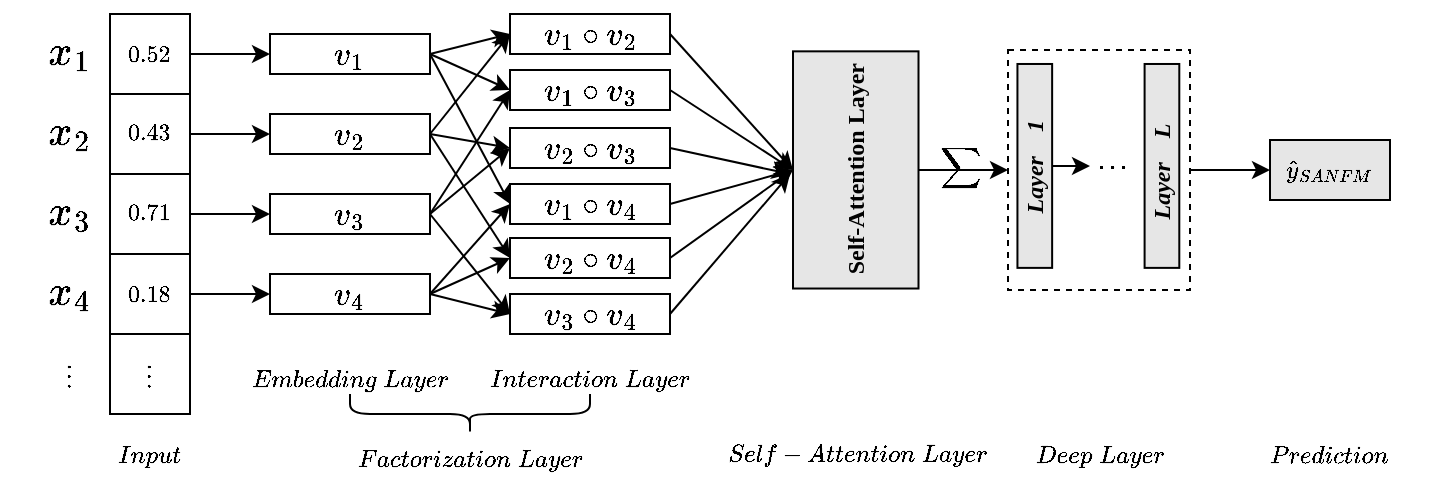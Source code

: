 <mxfile version="17.1.3" type="github">
  <diagram id="26pQuWGznM4Nc8gJCP6m" name="Page-1">
    <mxGraphModel dx="1248" dy="677" grid="0" gridSize="10" guides="1" tooltips="1" connect="1" arrows="1" fold="1" page="1" pageScale="1" pageWidth="827" pageHeight="1169" math="1" shadow="0">
      <root>
        <mxCell id="0" />
        <mxCell id="1" parent="0" />
        <mxCell id="oOmBWD5v_Np9IudHWEEX-62" value="&lt;font style=&quot;font-size: 12px&quot;&gt;$$\sum&amp;nbsp;$$&lt;/font&gt;" style="rounded=0;whiteSpace=wrap;html=1;dashed=1;strokeColor=none;fillColor=none;" parent="1" vertex="1">
          <mxGeometry x="530" y="302" width="30" height="30" as="geometry" />
        </mxCell>
        <mxCell id="oOmBWD5v_Np9IudHWEEX-3" value="&lt;font style=&quot;font-size: 18px&quot;&gt;$$x_1$$&lt;/font&gt;" style="rounded=0;whiteSpace=wrap;html=1;dashed=1;strokeColor=none;fillColor=none;" parent="1" vertex="1">
          <mxGeometry x="80" y="240" width="40" height="40" as="geometry" />
        </mxCell>
        <mxCell id="oOmBWD5v_Np9IudHWEEX-13" style="edgeStyle=orthogonalEdgeStyle;rounded=0;orthogonalLoop=1;jettySize=auto;html=1;entryX=0;entryY=0.5;entryDx=0;entryDy=0;fontSize=18;" parent="1" source="oOmBWD5v_Np9IudHWEEX-1" target="oOmBWD5v_Np9IudHWEEX-12" edge="1">
          <mxGeometry relative="1" as="geometry" />
        </mxCell>
        <mxCell id="oOmBWD5v_Np9IudHWEEX-1" value="&lt;font style=&quot;font-size: 10px&quot;&gt;$$0.52$$&lt;/font&gt;" style="rounded=0;whiteSpace=wrap;html=1;fillColor=none;" parent="1" vertex="1">
          <mxGeometry x="120" y="240" width="40" height="40" as="geometry" />
        </mxCell>
        <mxCell id="oOmBWD5v_Np9IudHWEEX-4" value="&lt;font style=&quot;font-size: 18px&quot;&gt;$$x_2$$&lt;/font&gt;" style="rounded=0;whiteSpace=wrap;html=1;dashed=1;strokeColor=none;fillColor=none;" parent="1" vertex="1">
          <mxGeometry x="80" y="280" width="40" height="40" as="geometry" />
        </mxCell>
        <mxCell id="oOmBWD5v_Np9IudHWEEX-23" style="edgeStyle=orthogonalEdgeStyle;rounded=0;orthogonalLoop=1;jettySize=auto;html=1;entryX=0;entryY=0.5;entryDx=0;entryDy=0;fontSize=14;" parent="1" source="oOmBWD5v_Np9IudHWEEX-5" target="oOmBWD5v_Np9IudHWEEX-16" edge="1">
          <mxGeometry relative="1" as="geometry" />
        </mxCell>
        <mxCell id="oOmBWD5v_Np9IudHWEEX-5" value="&lt;font style=&quot;font-size: 10px&quot;&gt;$$0.43$$&lt;/font&gt;" style="rounded=0;whiteSpace=wrap;html=1;fillColor=none;" parent="1" vertex="1">
          <mxGeometry x="120" y="280" width="40" height="40" as="geometry" />
        </mxCell>
        <mxCell id="oOmBWD5v_Np9IudHWEEX-6" value="&lt;font style=&quot;font-size: 18px&quot;&gt;$$x_3$$&lt;/font&gt;" style="rounded=0;whiteSpace=wrap;html=1;dashed=1;strokeColor=none;fillColor=none;" parent="1" vertex="1">
          <mxGeometry x="80" y="320" width="40" height="40" as="geometry" />
        </mxCell>
        <mxCell id="oOmBWD5v_Np9IudHWEEX-24" style="edgeStyle=orthogonalEdgeStyle;rounded=0;orthogonalLoop=1;jettySize=auto;html=1;entryX=0;entryY=0.5;entryDx=0;entryDy=0;fontSize=14;" parent="1" source="oOmBWD5v_Np9IudHWEEX-7" target="oOmBWD5v_Np9IudHWEEX-17" edge="1">
          <mxGeometry relative="1" as="geometry" />
        </mxCell>
        <mxCell id="oOmBWD5v_Np9IudHWEEX-7" value="&lt;font style=&quot;font-size: 10px&quot;&gt;$$0.71$$&lt;/font&gt;" style="rounded=0;whiteSpace=wrap;html=1;fillColor=none;" parent="1" vertex="1">
          <mxGeometry x="120" y="320" width="40" height="40" as="geometry" />
        </mxCell>
        <mxCell id="oOmBWD5v_Np9IudHWEEX-8" value="&lt;font style=&quot;font-size: 18px&quot;&gt;$$x_4$$&lt;/font&gt;" style="rounded=0;whiteSpace=wrap;html=1;dashed=1;strokeColor=none;fillColor=none;" parent="1" vertex="1">
          <mxGeometry x="80" y="360" width="40" height="40" as="geometry" />
        </mxCell>
        <mxCell id="oOmBWD5v_Np9IudHWEEX-25" style="edgeStyle=orthogonalEdgeStyle;rounded=0;orthogonalLoop=1;jettySize=auto;html=1;entryX=0;entryY=0.5;entryDx=0;entryDy=0;fontSize=14;" parent="1" source="oOmBWD5v_Np9IudHWEEX-9" target="oOmBWD5v_Np9IudHWEEX-18" edge="1">
          <mxGeometry relative="1" as="geometry" />
        </mxCell>
        <mxCell id="oOmBWD5v_Np9IudHWEEX-9" value="&lt;font style=&quot;font-size: 10px&quot;&gt;$$0.18$$&lt;/font&gt;" style="rounded=0;whiteSpace=wrap;html=1;fillColor=none;" parent="1" vertex="1">
          <mxGeometry x="120" y="360" width="40" height="40" as="geometry" />
        </mxCell>
        <mxCell id="oOmBWD5v_Np9IudHWEEX-10" value="&lt;span style=&quot;font-size: 10px&quot;&gt;$$&amp;nbsp;\vdots&amp;nbsp;$$&lt;/span&gt;" style="rounded=0;whiteSpace=wrap;html=1;dashed=1;strokeColor=none;fillColor=none;" parent="1" vertex="1">
          <mxGeometry x="80" y="400" width="40" height="40" as="geometry" />
        </mxCell>
        <mxCell id="oOmBWD5v_Np9IudHWEEX-11" value="&lt;font style=&quot;font-size: 10px&quot;&gt;$$&amp;nbsp;\vdots&amp;nbsp;$$&lt;/font&gt;" style="rounded=0;whiteSpace=wrap;html=1;fillColor=none;" parent="1" vertex="1">
          <mxGeometry x="120" y="400" width="40" height="40" as="geometry" />
        </mxCell>
        <mxCell id="oOmBWD5v_Np9IudHWEEX-12" value="&lt;font style=&quot;font-size: 14px&quot;&gt;$$v_1$$&lt;/font&gt;" style="rounded=0;whiteSpace=wrap;html=1;fillColor=none;" parent="1" vertex="1">
          <mxGeometry x="200" y="250" width="80" height="20" as="geometry" />
        </mxCell>
        <mxCell id="oOmBWD5v_Np9IudHWEEX-14" value="&lt;font style=&quot;font-size: 14px&quot;&gt;$$v_{1} \circ v_{2}$$&lt;/font&gt;" style="rounded=0;whiteSpace=wrap;html=1;fillColor=none;" parent="1" vertex="1">
          <mxGeometry x="320" y="240" width="80" height="20" as="geometry" />
        </mxCell>
        <mxCell id="oOmBWD5v_Np9IudHWEEX-16" value="&lt;font style=&quot;font-size: 14px&quot;&gt;$$v_2$$&lt;/font&gt;" style="rounded=0;whiteSpace=wrap;html=1;fillColor=none;" parent="1" vertex="1">
          <mxGeometry x="200" y="290" width="80" height="20" as="geometry" />
        </mxCell>
        <mxCell id="oOmBWD5v_Np9IudHWEEX-17" value="&lt;font style=&quot;font-size: 14px&quot;&gt;$$v_3$$&lt;/font&gt;" style="rounded=0;whiteSpace=wrap;html=1;fillColor=none;" parent="1" vertex="1">
          <mxGeometry x="200" y="330" width="80" height="20" as="geometry" />
        </mxCell>
        <mxCell id="oOmBWD5v_Np9IudHWEEX-18" value="&lt;font style=&quot;font-size: 14px&quot;&gt;$$v_4$$&lt;/font&gt;" style="rounded=0;whiteSpace=wrap;html=1;fillColor=none;" parent="1" vertex="1">
          <mxGeometry x="200" y="370" width="80" height="20" as="geometry" />
        </mxCell>
        <mxCell id="oOmBWD5v_Np9IudHWEEX-26" value="&lt;span style=&quot;font-size: 14px&quot;&gt;$$v_{1} \circ v_{3}$$&lt;/span&gt;" style="rounded=0;whiteSpace=wrap;html=1;fillColor=none;" parent="1" vertex="1">
          <mxGeometry x="320" y="268" width="80" height="20" as="geometry" />
        </mxCell>
        <mxCell id="oOmBWD5v_Np9IudHWEEX-27" value="&lt;span style=&quot;font-size: 14px&quot;&gt;$$v_{2} \circ v_{3}$$&lt;/span&gt;" style="rounded=0;whiteSpace=wrap;html=1;fillColor=none;" parent="1" vertex="1">
          <mxGeometry x="320" y="297" width="80" height="20" as="geometry" />
        </mxCell>
        <mxCell id="oOmBWD5v_Np9IudHWEEX-29" value="&lt;font style=&quot;font-size: 14px&quot;&gt;$$v_{1} \circ v_{4}$$&lt;/font&gt;" style="rounded=0;whiteSpace=wrap;html=1;fillColor=none;" parent="1" vertex="1">
          <mxGeometry x="320" y="325" width="80" height="20" as="geometry" />
        </mxCell>
        <mxCell id="oOmBWD5v_Np9IudHWEEX-30" value="&lt;font style=&quot;font-size: 14px&quot;&gt;$$v_{2} \circ v_{4}$$&lt;/font&gt;" style="rounded=0;whiteSpace=wrap;html=1;fillColor=none;" parent="1" vertex="1">
          <mxGeometry x="320" y="352" width="80" height="20" as="geometry" />
        </mxCell>
        <mxCell id="oOmBWD5v_Np9IudHWEEX-31" value="&lt;font style=&quot;font-size: 14px&quot;&gt;$$v_{3} \circ v_{4}$$&lt;/font&gt;" style="rounded=0;whiteSpace=wrap;html=1;fillColor=none;" parent="1" vertex="1">
          <mxGeometry x="320" y="380" width="80" height="20" as="geometry" />
        </mxCell>
        <mxCell id="oOmBWD5v_Np9IudHWEEX-33" value="" style="endArrow=classic;html=1;rounded=0;fontSize=14;exitX=1;exitY=0.5;exitDx=0;exitDy=0;entryX=0;entryY=0.5;entryDx=0;entryDy=0;" parent="1" source="oOmBWD5v_Np9IudHWEEX-12" target="oOmBWD5v_Np9IudHWEEX-14" edge="1">
          <mxGeometry width="50" height="50" relative="1" as="geometry">
            <mxPoint x="300" y="380" as="sourcePoint" />
            <mxPoint x="350" y="330" as="targetPoint" />
          </mxGeometry>
        </mxCell>
        <mxCell id="oOmBWD5v_Np9IudHWEEX-35" value="" style="endArrow=classic;html=1;rounded=0;fontSize=14;exitX=1;exitY=0.5;exitDx=0;exitDy=0;entryX=0;entryY=0.5;entryDx=0;entryDy=0;" parent="1" source="oOmBWD5v_Np9IudHWEEX-16" target="oOmBWD5v_Np9IudHWEEX-14" edge="1">
          <mxGeometry width="50" height="50" relative="1" as="geometry">
            <mxPoint x="290" y="270" as="sourcePoint" />
            <mxPoint x="330" y="290" as="targetPoint" />
          </mxGeometry>
        </mxCell>
        <mxCell id="oOmBWD5v_Np9IudHWEEX-36" value="" style="endArrow=classic;html=1;rounded=0;fontSize=14;exitX=1;exitY=0.5;exitDx=0;exitDy=0;entryX=0;entryY=0.5;entryDx=0;entryDy=0;" parent="1" source="oOmBWD5v_Np9IudHWEEX-12" target="oOmBWD5v_Np9IudHWEEX-29" edge="1">
          <mxGeometry width="50" height="50" relative="1" as="geometry">
            <mxPoint x="290" y="270" as="sourcePoint" />
            <mxPoint x="320" y="320" as="targetPoint" />
          </mxGeometry>
        </mxCell>
        <mxCell id="oOmBWD5v_Np9IudHWEEX-40" value="" style="endArrow=classic;html=1;rounded=0;fontSize=14;entryX=0;entryY=0.5;entryDx=0;entryDy=0;" parent="1" target="oOmBWD5v_Np9IudHWEEX-26" edge="1">
          <mxGeometry width="50" height="50" relative="1" as="geometry">
            <mxPoint x="280" y="260" as="sourcePoint" />
            <mxPoint x="330" y="260" as="targetPoint" />
          </mxGeometry>
        </mxCell>
        <mxCell id="oOmBWD5v_Np9IudHWEEX-41" value="" style="endArrow=classic;html=1;rounded=0;fontSize=14;exitX=1;exitY=0.5;exitDx=0;exitDy=0;entryX=0;entryY=0.5;entryDx=0;entryDy=0;" parent="1" source="oOmBWD5v_Np9IudHWEEX-16" target="oOmBWD5v_Np9IudHWEEX-27" edge="1">
          <mxGeometry width="50" height="50" relative="1" as="geometry">
            <mxPoint x="300" y="280" as="sourcePoint" />
            <mxPoint x="340" y="270" as="targetPoint" />
          </mxGeometry>
        </mxCell>
        <mxCell id="oOmBWD5v_Np9IudHWEEX-42" value="" style="endArrow=classic;html=1;rounded=0;fontSize=14;exitX=1;exitY=0.5;exitDx=0;exitDy=0;entryX=0;entryY=0.5;entryDx=0;entryDy=0;" parent="1" source="oOmBWD5v_Np9IudHWEEX-16" target="oOmBWD5v_Np9IudHWEEX-30" edge="1">
          <mxGeometry width="50" height="50" relative="1" as="geometry">
            <mxPoint x="310" y="290" as="sourcePoint" />
            <mxPoint x="350" y="280" as="targetPoint" />
          </mxGeometry>
        </mxCell>
        <mxCell id="oOmBWD5v_Np9IudHWEEX-43" value="" style="endArrow=classic;html=1;rounded=0;fontSize=14;exitX=1;exitY=0.5;exitDx=0;exitDy=0;entryX=0;entryY=0.5;entryDx=0;entryDy=0;" parent="1" source="oOmBWD5v_Np9IudHWEEX-17" target="oOmBWD5v_Np9IudHWEEX-26" edge="1">
          <mxGeometry width="50" height="50" relative="1" as="geometry">
            <mxPoint x="320" y="300" as="sourcePoint" />
            <mxPoint x="360" y="290" as="targetPoint" />
          </mxGeometry>
        </mxCell>
        <mxCell id="oOmBWD5v_Np9IudHWEEX-44" value="" style="endArrow=classic;html=1;rounded=0;fontSize=14;exitX=1;exitY=0.5;exitDx=0;exitDy=0;entryX=0;entryY=0.5;entryDx=0;entryDy=0;" parent="1" source="oOmBWD5v_Np9IudHWEEX-17" target="oOmBWD5v_Np9IudHWEEX-27" edge="1">
          <mxGeometry width="50" height="50" relative="1" as="geometry">
            <mxPoint x="330" y="310" as="sourcePoint" />
            <mxPoint x="370" y="300" as="targetPoint" />
          </mxGeometry>
        </mxCell>
        <mxCell id="oOmBWD5v_Np9IudHWEEX-45" value="" style="endArrow=classic;html=1;rounded=0;fontSize=14;exitX=1;exitY=0.5;exitDx=0;exitDy=0;entryX=0;entryY=0.5;entryDx=0;entryDy=0;" parent="1" source="oOmBWD5v_Np9IudHWEEX-17" target="oOmBWD5v_Np9IudHWEEX-31" edge="1">
          <mxGeometry width="50" height="50" relative="1" as="geometry">
            <mxPoint x="340" y="320" as="sourcePoint" />
            <mxPoint x="380" y="310" as="targetPoint" />
          </mxGeometry>
        </mxCell>
        <mxCell id="oOmBWD5v_Np9IudHWEEX-46" value="" style="endArrow=classic;html=1;rounded=0;fontSize=14;exitX=1;exitY=0.5;exitDx=0;exitDy=0;entryX=0;entryY=0.5;entryDx=0;entryDy=0;" parent="1" source="oOmBWD5v_Np9IudHWEEX-18" target="oOmBWD5v_Np9IudHWEEX-31" edge="1">
          <mxGeometry width="50" height="50" relative="1" as="geometry">
            <mxPoint x="350" y="330" as="sourcePoint" />
            <mxPoint x="390" y="320" as="targetPoint" />
          </mxGeometry>
        </mxCell>
        <mxCell id="oOmBWD5v_Np9IudHWEEX-47" value="" style="endArrow=classic;html=1;rounded=0;fontSize=14;exitX=1;exitY=0.5;exitDx=0;exitDy=0;entryX=0;entryY=0.5;entryDx=0;entryDy=0;" parent="1" source="oOmBWD5v_Np9IudHWEEX-18" target="oOmBWD5v_Np9IudHWEEX-30" edge="1">
          <mxGeometry width="50" height="50" relative="1" as="geometry">
            <mxPoint x="360" y="340" as="sourcePoint" />
            <mxPoint x="400" y="330" as="targetPoint" />
          </mxGeometry>
        </mxCell>
        <mxCell id="oOmBWD5v_Np9IudHWEEX-48" value="" style="endArrow=classic;html=1;rounded=0;fontSize=14;exitX=1;exitY=0.5;exitDx=0;exitDy=0;entryX=0;entryY=0.5;entryDx=0;entryDy=0;" parent="1" source="oOmBWD5v_Np9IudHWEEX-18" target="oOmBWD5v_Np9IudHWEEX-29" edge="1">
          <mxGeometry width="50" height="50" relative="1" as="geometry">
            <mxPoint x="370" y="350" as="sourcePoint" />
            <mxPoint x="410" y="340" as="targetPoint" />
          </mxGeometry>
        </mxCell>
        <mxCell id="oOmBWD5v_Np9IudHWEEX-50" value="&lt;font style=&quot;font-size: 12px&quot; face=&quot;Times New Roman&quot;&gt;&lt;b&gt;Self-Attention Layer&lt;/b&gt;&lt;/font&gt;" style="rounded=0;whiteSpace=wrap;html=1;fillColor=#E6E6E6;rotation=-90;" parent="1" vertex="1">
          <mxGeometry x="433.58" y="286.59" width="118.59" height="62.75" as="geometry" />
        </mxCell>
        <mxCell id="oOmBWD5v_Np9IudHWEEX-52" value="" style="rounded=0;whiteSpace=wrap;html=1;dashed=1;fillColor=none;" parent="1" vertex="1">
          <mxGeometry x="569" y="258" width="91" height="120" as="geometry" />
        </mxCell>
        <mxCell id="oOmBWD5v_Np9IudHWEEX-53" value="&lt;font face=&quot;Times New Roman&quot;&gt;$$\hat{y}_{SANFM}&amp;nbsp;&lt;br&gt;$$&lt;/font&gt;" style="rounded=0;whiteSpace=wrap;html=1;fillColor=#E6E6E6;" parent="1" vertex="1">
          <mxGeometry x="700" y="303" width="60" height="30" as="geometry" />
        </mxCell>
        <mxCell id="oOmBWD5v_Np9IudHWEEX-54" value="" style="endArrow=classic;html=1;rounded=0;fontSize=14;exitX=1;exitY=0.5;exitDx=0;exitDy=0;entryX=0.5;entryY=0;entryDx=0;entryDy=0;" parent="1" source="oOmBWD5v_Np9IudHWEEX-14" target="oOmBWD5v_Np9IudHWEEX-50" edge="1">
          <mxGeometry width="50" height="50" relative="1" as="geometry">
            <mxPoint x="290" y="270" as="sourcePoint" />
            <mxPoint x="460" y="320" as="targetPoint" />
          </mxGeometry>
        </mxCell>
        <mxCell id="oOmBWD5v_Np9IudHWEEX-55" value="" style="endArrow=classic;html=1;rounded=0;fontSize=14;exitX=1;exitY=0.5;exitDx=0;exitDy=0;entryX=0.5;entryY=0;entryDx=0;entryDy=0;" parent="1" source="oOmBWD5v_Np9IudHWEEX-26" target="oOmBWD5v_Np9IudHWEEX-50" edge="1">
          <mxGeometry width="50" height="50" relative="1" as="geometry">
            <mxPoint x="410" y="260" as="sourcePoint" />
            <mxPoint x="430" y="310" as="targetPoint" />
          </mxGeometry>
        </mxCell>
        <mxCell id="oOmBWD5v_Np9IudHWEEX-56" value="" style="endArrow=classic;html=1;rounded=0;fontSize=14;exitX=1;exitY=0.5;exitDx=0;exitDy=0;" parent="1" source="oOmBWD5v_Np9IudHWEEX-27" edge="1">
          <mxGeometry width="50" height="50" relative="1" as="geometry">
            <mxPoint x="420" y="270" as="sourcePoint" />
            <mxPoint x="460" y="320" as="targetPoint" />
          </mxGeometry>
        </mxCell>
        <mxCell id="oOmBWD5v_Np9IudHWEEX-57" value="" style="endArrow=classic;html=1;rounded=0;fontSize=14;exitX=1;exitY=0.5;exitDx=0;exitDy=0;entryX=0.5;entryY=0;entryDx=0;entryDy=0;" parent="1" source="oOmBWD5v_Np9IudHWEEX-29" target="oOmBWD5v_Np9IudHWEEX-50" edge="1">
          <mxGeometry width="50" height="50" relative="1" as="geometry">
            <mxPoint x="430" y="280" as="sourcePoint" />
            <mxPoint x="470" y="350" as="targetPoint" />
          </mxGeometry>
        </mxCell>
        <mxCell id="oOmBWD5v_Np9IudHWEEX-58" value="" style="endArrow=classic;html=1;rounded=0;fontSize=14;exitX=1;exitY=0.5;exitDx=0;exitDy=0;entryX=0.5;entryY=0;entryDx=0;entryDy=0;" parent="1" source="oOmBWD5v_Np9IudHWEEX-30" target="oOmBWD5v_Np9IudHWEEX-50" edge="1">
          <mxGeometry width="50" height="50" relative="1" as="geometry">
            <mxPoint x="440" y="290" as="sourcePoint" />
            <mxPoint x="480" y="360" as="targetPoint" />
          </mxGeometry>
        </mxCell>
        <mxCell id="oOmBWD5v_Np9IudHWEEX-59" value="" style="endArrow=classic;html=1;rounded=0;fontSize=14;exitX=1;exitY=0.5;exitDx=0;exitDy=0;" parent="1" source="oOmBWD5v_Np9IudHWEEX-31" edge="1">
          <mxGeometry width="50" height="50" relative="1" as="geometry">
            <mxPoint x="400" y="250" as="sourcePoint" />
            <mxPoint x="460" y="320" as="targetPoint" />
          </mxGeometry>
        </mxCell>
        <mxCell id="oOmBWD5v_Np9IudHWEEX-60" value="" style="endArrow=classic;html=1;rounded=0;fontSize=14;exitX=0.5;exitY=1;exitDx=0;exitDy=0;entryX=0;entryY=0.5;entryDx=0;entryDy=0;startArrow=none;" parent="1" source="oOmBWD5v_Np9IudHWEEX-50" target="oOmBWD5v_Np9IudHWEEX-52" edge="1">
          <mxGeometry width="50" height="50" relative="1" as="geometry">
            <mxPoint x="419" y="260" as="sourcePoint" />
            <mxPoint x="459" y="330" as="targetPoint" />
          </mxGeometry>
        </mxCell>
        <mxCell id="oOmBWD5v_Np9IudHWEEX-61" value="" style="endArrow=classic;html=1;rounded=0;fontSize=14;exitX=1;exitY=0.5;exitDx=0;exitDy=0;entryX=0;entryY=0.5;entryDx=0;entryDy=0;" parent="1" source="oOmBWD5v_Np9IudHWEEX-52" target="oOmBWD5v_Np9IudHWEEX-53" edge="1">
          <mxGeometry width="50" height="50" relative="1" as="geometry">
            <mxPoint x="438" y="268" as="sourcePoint" />
            <mxPoint x="478" y="338" as="targetPoint" />
          </mxGeometry>
        </mxCell>
        <mxCell id="oOmBWD5v_Np9IudHWEEX-64" value="&lt;font face=&quot;Times New Roman&quot; style=&quot;font-size: 12px&quot;&gt;$$Embedding\; Layer$$&lt;/font&gt;" style="rounded=0;whiteSpace=wrap;html=1;dashed=1;strokeColor=none;fillColor=none;fontStyle=0" parent="1" vertex="1">
          <mxGeometry x="200" y="402" width="80" height="40" as="geometry" />
        </mxCell>
        <mxCell id="oOmBWD5v_Np9IudHWEEX-68" value="&lt;font face=&quot;Times New Roman&quot;&gt;$$Self-Attention\;Layer$$&lt;/font&gt;" style="rounded=0;whiteSpace=wrap;html=1;dashed=1;strokeColor=none;fillColor=none;fontStyle=0" parent="1" vertex="1">
          <mxGeometry x="444" y="440" width="100" height="40" as="geometry" />
        </mxCell>
        <mxCell id="oOmBWD5v_Np9IudHWEEX-69" value="&lt;font face=&quot;Times New Roman&quot; style=&quot;font-size: 12px&quot;&gt;$$Deep\;Layer$$&lt;/font&gt;" style="rounded=0;whiteSpace=wrap;html=1;dashed=1;strokeColor=none;fillColor=none;fontStyle=0" parent="1" vertex="1">
          <mxGeometry x="574.5" y="440" width="80" height="40" as="geometry" />
        </mxCell>
        <mxCell id="oOmBWD5v_Np9IudHWEEX-70" value="&lt;font face=&quot;Times New Roman&quot; style=&quot;font-size: 12px&quot;&gt;$$Prediction$$&lt;/font&gt;" style="rounded=0;whiteSpace=wrap;html=1;dashed=1;strokeColor=none;fillColor=none;fontStyle=0" parent="1" vertex="1">
          <mxGeometry x="695" y="440" width="70" height="40" as="geometry" />
        </mxCell>
        <mxCell id="oOmBWD5v_Np9IudHWEEX-71" value="&lt;font face=&quot;Times New Roman&quot; style=&quot;font-size: 12px&quot;&gt;$$Input$$&lt;/font&gt;" style="rounded=0;whiteSpace=wrap;html=1;dashed=1;strokeColor=none;fillColor=none;fontStyle=0" parent="1" vertex="1">
          <mxGeometry x="100" y="440" width="80" height="40" as="geometry" />
        </mxCell>
        <mxCell id="oOmBWD5v_Np9IudHWEEX-72" value="&lt;font face=&quot;Times New Roman&quot; style=&quot;font-size: 12px&quot;&gt;$$Interaction\;Layer$$&lt;/font&gt;" style="rounded=0;whiteSpace=wrap;html=1;dashed=1;strokeColor=none;fillColor=none;fontStyle=0" parent="1" vertex="1">
          <mxGeometry x="310" y="402" width="100" height="40" as="geometry" />
        </mxCell>
        <mxCell id="PUxkBMsNcQd4sYksjn2E-1" value="" style="shape=curlyBracket;whiteSpace=wrap;html=1;rounded=1;rotation=-90;" parent="1" vertex="1">
          <mxGeometry x="290" y="380" width="20" height="120" as="geometry" />
        </mxCell>
        <mxCell id="PUxkBMsNcQd4sYksjn2E-3" value="&lt;font face=&quot;Times New Roman&quot; style=&quot;font-size: 12px&quot;&gt;$$Factorization\;Layer$$&lt;/font&gt;" style="rounded=0;whiteSpace=wrap;html=1;dashed=1;strokeColor=none;fillColor=none;fontStyle=0" parent="1" vertex="1">
          <mxGeometry x="250" y="442" width="100" height="40" as="geometry" />
        </mxCell>
        <mxCell id="PUxkBMsNcQd4sYksjn2E-5" value="&lt;font style=&quot;font-size: 12px&quot; face=&quot;Times New Roman&quot;&gt;&lt;b&gt;&lt;i&gt;Layer&amp;nbsp; &amp;nbsp; 1&lt;/i&gt;&lt;/b&gt;&lt;/font&gt;" style="rounded=0;whiteSpace=wrap;html=1;fillColor=#E6E6E6;rotation=-90;" parent="1" vertex="1">
          <mxGeometry x="531.42" y="307.29" width="101.95" height="17.35" as="geometry" />
        </mxCell>
        <mxCell id="PUxkBMsNcQd4sYksjn2E-6" value="&lt;font style=&quot;font-size: 12px&quot; face=&quot;Times New Roman&quot;&gt;&lt;b&gt;&lt;i&gt;Layer&amp;nbsp; &amp;nbsp; L &amp;nbsp;&lt;/i&gt;&lt;/b&gt;&lt;/font&gt;" style="rounded=0;whiteSpace=wrap;html=1;fillColor=#E6E6E6;rotation=-90;" parent="1" vertex="1">
          <mxGeometry x="595" y="307.29" width="101.95" height="17.35" as="geometry" />
        </mxCell>
        <mxCell id="PUxkBMsNcQd4sYksjn2E-7" value="" style="endArrow=classic;html=1;rounded=0;fontSize=14;exitX=0.5;exitY=1;exitDx=0;exitDy=0;" parent="1" source="PUxkBMsNcQd4sYksjn2E-5" edge="1">
          <mxGeometry width="50" height="50" relative="1" as="geometry">
            <mxPoint x="690" y="328" as="sourcePoint" />
            <mxPoint x="610" y="316" as="targetPoint" />
          </mxGeometry>
        </mxCell>
        <mxCell id="PUxkBMsNcQd4sYksjn2E-8" value="&lt;font face=&quot;Times New Roman&quot; style=&quot;font-size: 12px&quot;&gt;$$...$$&lt;/font&gt;" style="rounded=0;whiteSpace=wrap;html=1;dashed=1;strokeColor=none;fillColor=none;fontStyle=0" parent="1" vertex="1">
          <mxGeometry x="611.37" y="308" width="20" height="10" as="geometry" />
        </mxCell>
      </root>
    </mxGraphModel>
  </diagram>
</mxfile>
